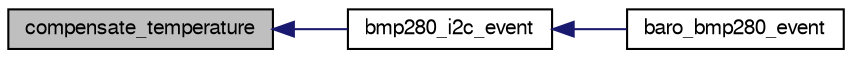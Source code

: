 digraph "compensate_temperature"
{
  edge [fontname="FreeSans",fontsize="10",labelfontname="FreeSans",labelfontsize="10"];
  node [fontname="FreeSans",fontsize="10",shape=record];
  rankdir="LR";
  Node1 [label="compensate_temperature",height=0.2,width=0.4,color="black", fillcolor="grey75", style="filled", fontcolor="black"];
  Node1 -> Node2 [dir="back",color="midnightblue",fontsize="10",style="solid",fontname="FreeSans"];
  Node2 [label="bmp280_i2c_event",height=0.2,width=0.4,color="black", fillcolor="white", style="filled",URL="$bmp280__i2c_8h.html#a0bf25b8fdcaf97cc1fa848c8ad154c1f"];
  Node2 -> Node3 [dir="back",color="midnightblue",fontsize="10",style="solid",fontname="FreeSans"];
  Node3 [label="baro_bmp280_event",height=0.2,width=0.4,color="black", fillcolor="white", style="filled",URL="$baro__bmp280__i2c_8h.html#af54cb2d222ce142b39a34c7c777c6be0"];
}
